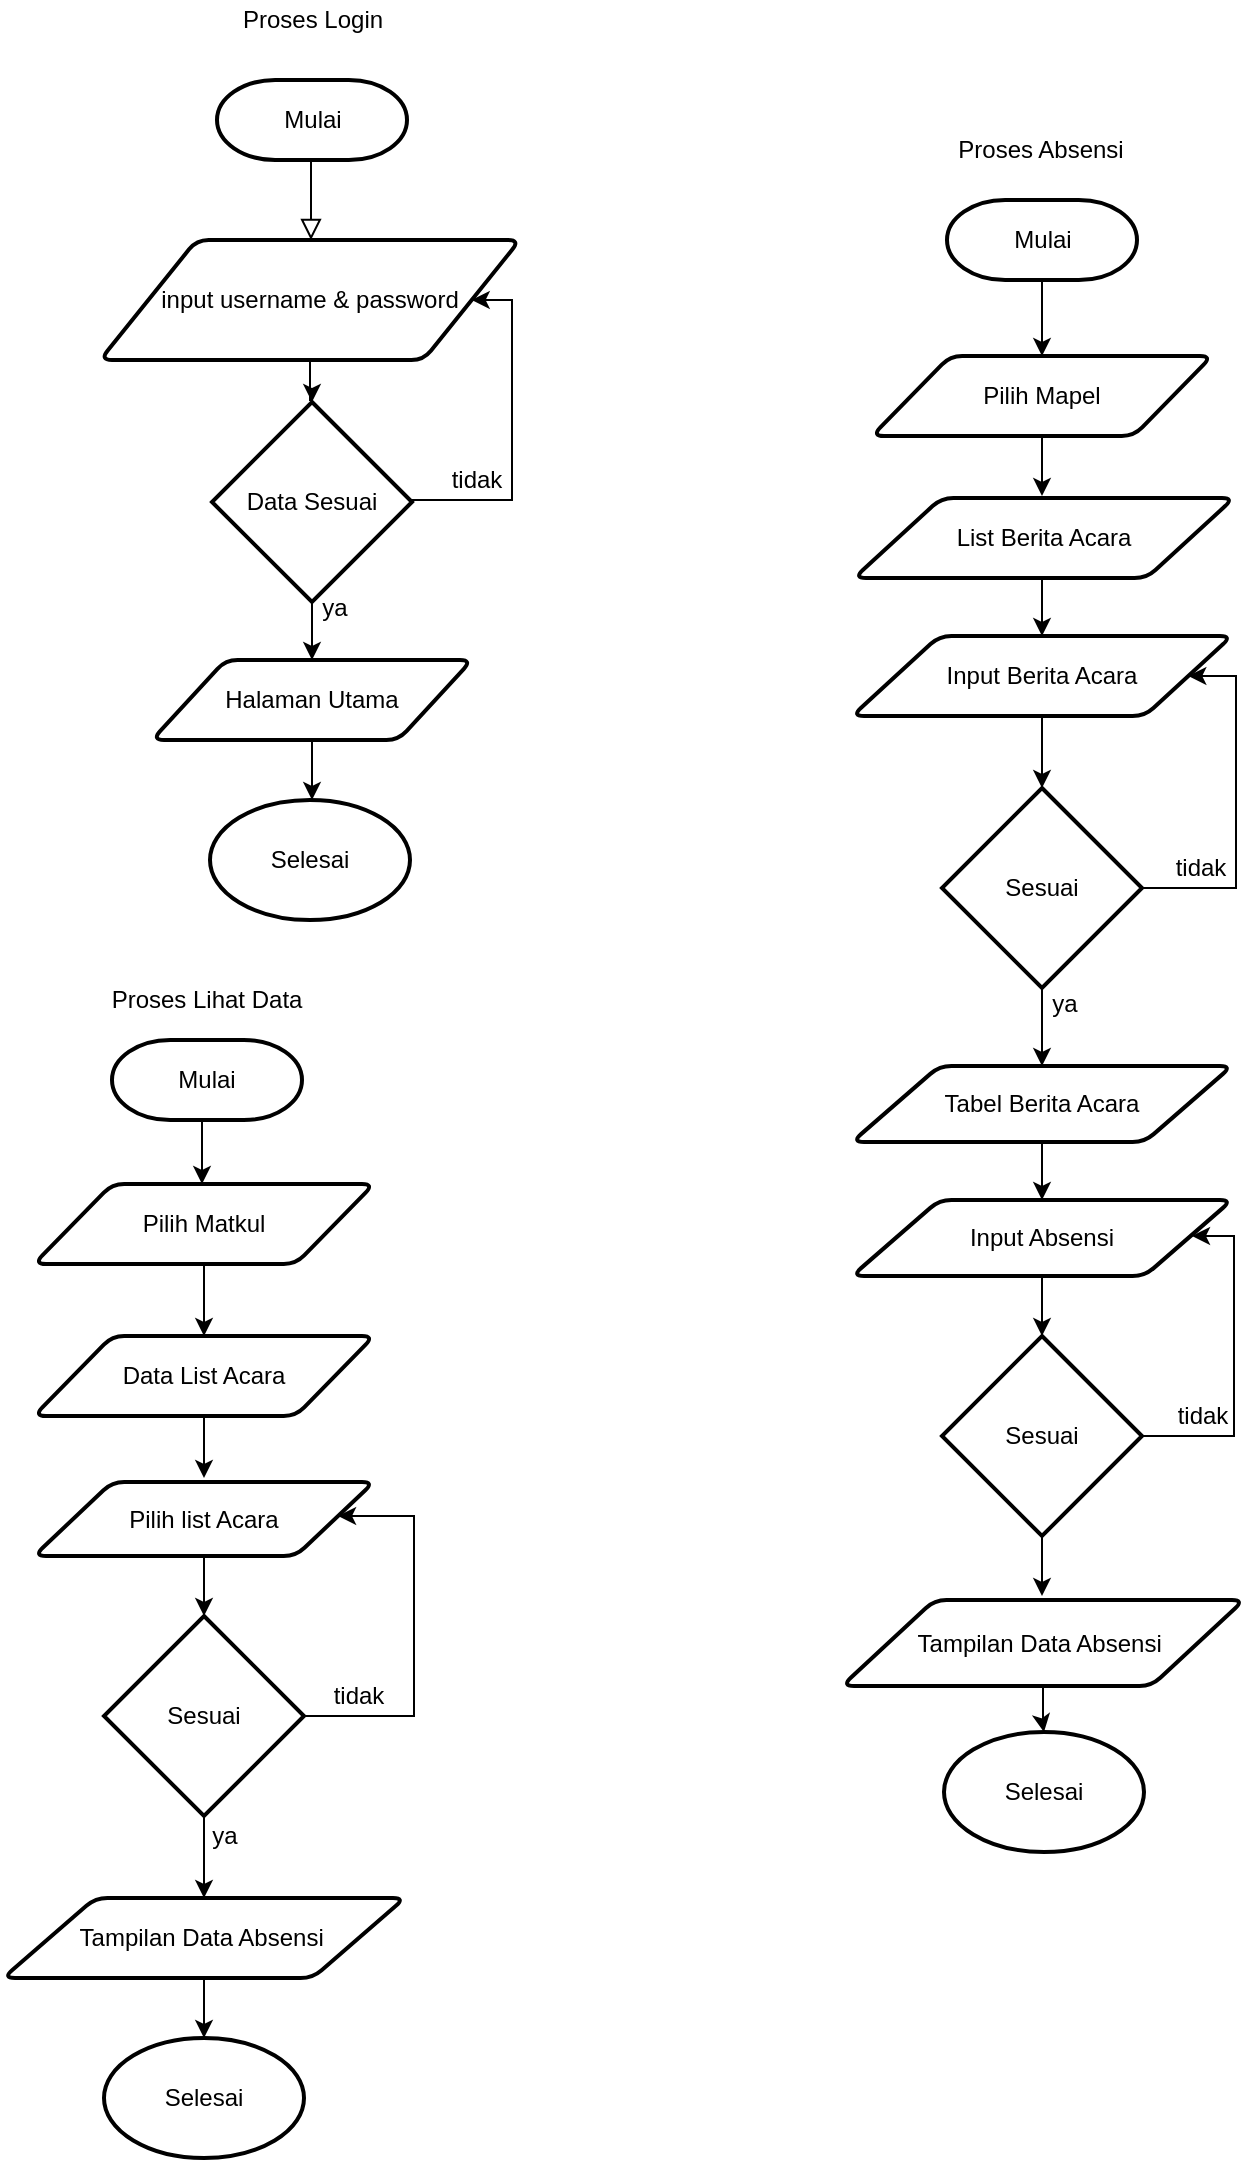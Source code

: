 <mxfile version="14.6.1" type="github">
  <diagram id="C5RBs43oDa-KdzZeNtuy" name="Page-1">
    <mxGraphModel dx="1036" dy="494" grid="1" gridSize="10" guides="1" tooltips="1" connect="1" arrows="1" fold="1" page="1" pageScale="1" pageWidth="827" pageHeight="1169" math="0" shadow="0">
      <root>
        <mxCell id="WIyWlLk6GJQsqaUBKTNV-0" />
        <mxCell id="WIyWlLk6GJQsqaUBKTNV-1" parent="WIyWlLk6GJQsqaUBKTNV-0" />
        <mxCell id="WIyWlLk6GJQsqaUBKTNV-2" value="" style="rounded=0;html=1;jettySize=auto;orthogonalLoop=1;fontSize=11;endArrow=block;endFill=0;endSize=8;strokeWidth=1;shadow=0;labelBackgroundColor=none;edgeStyle=orthogonalEdgeStyle;" parent="WIyWlLk6GJQsqaUBKTNV-1" edge="1">
          <mxGeometry relative="1" as="geometry">
            <mxPoint x="259.5" y="110" as="sourcePoint" />
            <mxPoint x="259.5" y="160" as="targetPoint" />
          </mxGeometry>
        </mxCell>
        <mxCell id="kH0uhTFkPGg_6vWZ8xaH-0" value="Mulai" style="strokeWidth=2;html=1;shape=mxgraph.flowchart.terminator;whiteSpace=wrap;" parent="WIyWlLk6GJQsqaUBKTNV-1" vertex="1">
          <mxGeometry x="212.5" y="80" width="95" height="40" as="geometry" />
        </mxCell>
        <mxCell id="kH0uhTFkPGg_6vWZ8xaH-3" style="edgeStyle=orthogonalEdgeStyle;rounded=0;orthogonalLoop=1;jettySize=auto;html=1;entryX=0.5;entryY=0;entryDx=0;entryDy=0;entryPerimeter=0;" parent="WIyWlLk6GJQsqaUBKTNV-1" source="kH0uhTFkPGg_6vWZ8xaH-1" target="kH0uhTFkPGg_6vWZ8xaH-2" edge="1">
          <mxGeometry relative="1" as="geometry" />
        </mxCell>
        <mxCell id="kH0uhTFkPGg_6vWZ8xaH-1" value="input username &amp;amp; password" style="shape=parallelogram;html=1;strokeWidth=2;perimeter=parallelogramPerimeter;whiteSpace=wrap;rounded=1;arcSize=12;size=0.23;" parent="WIyWlLk6GJQsqaUBKTNV-1" vertex="1">
          <mxGeometry x="154" y="160" width="210" height="60" as="geometry" />
        </mxCell>
        <mxCell id="kH0uhTFkPGg_6vWZ8xaH-5" style="edgeStyle=orthogonalEdgeStyle;rounded=0;orthogonalLoop=1;jettySize=auto;html=1;entryX=0.5;entryY=0;entryDx=0;entryDy=0;" parent="WIyWlLk6GJQsqaUBKTNV-1" source="kH0uhTFkPGg_6vWZ8xaH-2" edge="1">
          <mxGeometry relative="1" as="geometry">
            <mxPoint x="260" y="370" as="targetPoint" />
          </mxGeometry>
        </mxCell>
        <mxCell id="kH0uhTFkPGg_6vWZ8xaH-8" style="edgeStyle=orthogonalEdgeStyle;rounded=0;orthogonalLoop=1;jettySize=auto;html=1;entryX=1;entryY=0.5;entryDx=0;entryDy=0;exitX=1;exitY=0.5;exitDx=0;exitDy=0;exitPerimeter=0;" parent="WIyWlLk6GJQsqaUBKTNV-1" source="kH0uhTFkPGg_6vWZ8xaH-2" target="kH0uhTFkPGg_6vWZ8xaH-1" edge="1">
          <mxGeometry relative="1" as="geometry">
            <mxPoint x="360" y="290" as="targetPoint" />
            <mxPoint x="330" y="290" as="sourcePoint" />
            <Array as="points">
              <mxPoint x="360" y="290" />
              <mxPoint x="360" y="190" />
            </Array>
          </mxGeometry>
        </mxCell>
        <mxCell id="kH0uhTFkPGg_6vWZ8xaH-2" value="Data Sesuai" style="strokeWidth=2;html=1;shape=mxgraph.flowchart.decision;whiteSpace=wrap;" parent="WIyWlLk6GJQsqaUBKTNV-1" vertex="1">
          <mxGeometry x="210" y="241" width="100" height="100" as="geometry" />
        </mxCell>
        <mxCell id="lv5Pi2m1R0ifCSYbDrVG-20" style="edgeStyle=orthogonalEdgeStyle;rounded=0;orthogonalLoop=1;jettySize=auto;html=1;entryX=0.5;entryY=0;entryDx=0;entryDy=0;entryPerimeter=0;" edge="1" parent="WIyWlLk6GJQsqaUBKTNV-1">
          <mxGeometry relative="1" as="geometry">
            <mxPoint x="261" y="410" as="sourcePoint" />
            <mxPoint x="260" y="440" as="targetPoint" />
          </mxGeometry>
        </mxCell>
        <mxCell id="kH0uhTFkPGg_6vWZ8xaH-6" value="Halaman Utama" style="shape=parallelogram;html=1;strokeWidth=2;perimeter=parallelogramPerimeter;whiteSpace=wrap;rounded=1;arcSize=12;size=0.23;" parent="WIyWlLk6GJQsqaUBKTNV-1" vertex="1">
          <mxGeometry x="180" y="370" width="160" height="40" as="geometry" />
        </mxCell>
        <mxCell id="y3WSXtTFB75A_QcWw-yF-2" style="edgeStyle=orthogonalEdgeStyle;rounded=0;orthogonalLoop=1;jettySize=auto;html=1;entryX=0.5;entryY=0;entryDx=0;entryDy=0;entryPerimeter=0;" parent="WIyWlLk6GJQsqaUBKTNV-1" source="y3WSXtTFB75A_QcWw-yF-0" edge="1">
          <mxGeometry relative="1" as="geometry">
            <mxPoint x="625" y="288" as="targetPoint" />
          </mxGeometry>
        </mxCell>
        <mxCell id="y3WSXtTFB75A_QcWw-yF-0" value="Pilih Mapel" style="shape=parallelogram;html=1;strokeWidth=2;perimeter=parallelogramPerimeter;whiteSpace=wrap;rounded=1;arcSize=12;size=0.23;" parent="WIyWlLk6GJQsqaUBKTNV-1" vertex="1">
          <mxGeometry x="540" y="218" width="170" height="40" as="geometry" />
        </mxCell>
        <mxCell id="y3WSXtTFB75A_QcWw-yF-7" style="edgeStyle=orthogonalEdgeStyle;rounded=0;orthogonalLoop=1;jettySize=auto;html=1;entryX=0.5;entryY=0;entryDx=0;entryDy=0;" parent="WIyWlLk6GJQsqaUBKTNV-1" target="y3WSXtTFB75A_QcWw-yF-6" edge="1">
          <mxGeometry relative="1" as="geometry">
            <mxPoint x="625" y="330" as="sourcePoint" />
          </mxGeometry>
        </mxCell>
        <mxCell id="y3WSXtTFB75A_QcWw-yF-9" style="edgeStyle=orthogonalEdgeStyle;rounded=0;orthogonalLoop=1;jettySize=auto;html=1;" parent="WIyWlLk6GJQsqaUBKTNV-1" source="y3WSXtTFB75A_QcWw-yF-6" target="y3WSXtTFB75A_QcWw-yF-8" edge="1">
          <mxGeometry relative="1" as="geometry" />
        </mxCell>
        <mxCell id="y3WSXtTFB75A_QcWw-yF-6" value="Input Berita Acara" style="shape=parallelogram;html=1;strokeWidth=2;perimeter=parallelogramPerimeter;whiteSpace=wrap;rounded=1;arcSize=12;size=0.23;" parent="WIyWlLk6GJQsqaUBKTNV-1" vertex="1">
          <mxGeometry x="530" y="358" width="190" height="40" as="geometry" />
        </mxCell>
        <mxCell id="y3WSXtTFB75A_QcWw-yF-10" style="edgeStyle=orthogonalEdgeStyle;rounded=0;orthogonalLoop=1;jettySize=auto;html=1;exitX=1;exitY=0.5;exitDx=0;exitDy=0;exitPerimeter=0;" parent="WIyWlLk6GJQsqaUBKTNV-1" source="y3WSXtTFB75A_QcWw-yF-8" target="y3WSXtTFB75A_QcWw-yF-6" edge="1">
          <mxGeometry relative="1" as="geometry">
            <mxPoint x="729.15" y="378" as="targetPoint" />
            <Array as="points">
              <mxPoint x="722" y="484" />
              <mxPoint x="722" y="378" />
            </Array>
            <mxPoint x="680" y="484" as="sourcePoint" />
          </mxGeometry>
        </mxCell>
        <mxCell id="lv5Pi2m1R0ifCSYbDrVG-7" style="edgeStyle=orthogonalEdgeStyle;rounded=0;orthogonalLoop=1;jettySize=auto;html=1;entryX=0.5;entryY=0;entryDx=0;entryDy=0;" edge="1" parent="WIyWlLk6GJQsqaUBKTNV-1" source="y3WSXtTFB75A_QcWw-yF-8" target="lv5Pi2m1R0ifCSYbDrVG-6">
          <mxGeometry relative="1" as="geometry" />
        </mxCell>
        <mxCell id="y3WSXtTFB75A_QcWw-yF-8" value="Sesuai" style="strokeWidth=2;html=1;shape=mxgraph.flowchart.decision;whiteSpace=wrap;" parent="WIyWlLk6GJQsqaUBKTNV-1" vertex="1">
          <mxGeometry x="575" y="434" width="100" height="100" as="geometry" />
        </mxCell>
        <mxCell id="y3WSXtTFB75A_QcWw-yF-11" value="tidak" style="text;html=1;align=center;verticalAlign=middle;resizable=0;points=[];autosize=1;" parent="WIyWlLk6GJQsqaUBKTNV-1" vertex="1">
          <mxGeometry x="684" y="464" width="40" height="20" as="geometry" />
        </mxCell>
        <mxCell id="y3WSXtTFB75A_QcWw-yF-17" style="edgeStyle=orthogonalEdgeStyle;rounded=0;orthogonalLoop=1;jettySize=auto;html=1;entryX=0.5;entryY=0;entryDx=0;entryDy=0;entryPerimeter=0;" parent="WIyWlLk6GJQsqaUBKTNV-1" source="y3WSXtTFB75A_QcWw-yF-13" target="y3WSXtTFB75A_QcWw-yF-16" edge="1">
          <mxGeometry relative="1" as="geometry" />
        </mxCell>
        <mxCell id="y3WSXtTFB75A_QcWw-yF-13" value="Input Absensi" style="shape=parallelogram;html=1;strokeWidth=2;perimeter=parallelogramPerimeter;whiteSpace=wrap;rounded=1;arcSize=12;size=0.23;" parent="WIyWlLk6GJQsqaUBKTNV-1" vertex="1">
          <mxGeometry x="530" y="640" width="190" height="38" as="geometry" />
        </mxCell>
        <mxCell id="y3WSXtTFB75A_QcWw-yF-15" value="ya" style="text;html=1;align=center;verticalAlign=middle;resizable=0;points=[];autosize=1;" parent="WIyWlLk6GJQsqaUBKTNV-1" vertex="1">
          <mxGeometry x="621" y="532" width="30" height="20" as="geometry" />
        </mxCell>
        <mxCell id="y3WSXtTFB75A_QcWw-yF-18" style="edgeStyle=orthogonalEdgeStyle;rounded=0;orthogonalLoop=1;jettySize=auto;html=1;" parent="WIyWlLk6GJQsqaUBKTNV-1" edge="1">
          <mxGeometry relative="1" as="geometry">
            <mxPoint x="700" y="658" as="targetPoint" />
            <mxPoint x="671" y="758" as="sourcePoint" />
            <Array as="points">
              <mxPoint x="721" y="758" />
              <mxPoint x="721" y="658" />
            </Array>
          </mxGeometry>
        </mxCell>
        <mxCell id="y3WSXtTFB75A_QcWw-yF-21" style="edgeStyle=orthogonalEdgeStyle;rounded=0;orthogonalLoop=1;jettySize=auto;html=1;entryX=0.5;entryY=0;entryDx=0;entryDy=0;entryPerimeter=0;" parent="WIyWlLk6GJQsqaUBKTNV-1" source="y3WSXtTFB75A_QcWw-yF-16" edge="1">
          <mxGeometry relative="1" as="geometry">
            <mxPoint x="625" y="838" as="targetPoint" />
          </mxGeometry>
        </mxCell>
        <mxCell id="y3WSXtTFB75A_QcWw-yF-16" value="Sesuai" style="strokeWidth=2;html=1;shape=mxgraph.flowchart.decision;whiteSpace=wrap;" parent="WIyWlLk6GJQsqaUBKTNV-1" vertex="1">
          <mxGeometry x="575" y="708" width="100" height="100" as="geometry" />
        </mxCell>
        <mxCell id="y3WSXtTFB75A_QcWw-yF-19" value="tidak" style="text;html=1;align=center;verticalAlign=middle;resizable=0;points=[];autosize=1;" parent="WIyWlLk6GJQsqaUBKTNV-1" vertex="1">
          <mxGeometry x="685" y="738" width="40" height="20" as="geometry" />
        </mxCell>
        <mxCell id="y3WSXtTFB75A_QcWw-yF-25" value="Proses Login" style="text;html=1;align=center;verticalAlign=middle;resizable=0;points=[];autosize=1;" parent="WIyWlLk6GJQsqaUBKTNV-1" vertex="1">
          <mxGeometry x="215" y="40" width="90" height="20" as="geometry" />
        </mxCell>
        <mxCell id="y3WSXtTFB75A_QcWw-yF-26" value="Proses Absensi" style="text;html=1;align=center;verticalAlign=middle;resizable=0;points=[];autosize=1;" parent="WIyWlLk6GJQsqaUBKTNV-1" vertex="1">
          <mxGeometry x="574" y="105" width="100" height="20" as="geometry" />
        </mxCell>
        <mxCell id="y3WSXtTFB75A_QcWw-yF-29" style="edgeStyle=orthogonalEdgeStyle;rounded=0;orthogonalLoop=1;jettySize=auto;html=1;" parent="WIyWlLk6GJQsqaUBKTNV-1" source="y3WSXtTFB75A_QcWw-yF-30" edge="1">
          <mxGeometry relative="1" as="geometry">
            <mxPoint x="206" y="779" as="targetPoint" />
          </mxGeometry>
        </mxCell>
        <mxCell id="y3WSXtTFB75A_QcWw-yF-30" value="Data List Acara" style="shape=parallelogram;html=1;strokeWidth=2;perimeter=parallelogramPerimeter;whiteSpace=wrap;rounded=1;arcSize=12;size=0.23;" parent="WIyWlLk6GJQsqaUBKTNV-1" vertex="1">
          <mxGeometry x="121" y="708" width="170" height="40" as="geometry" />
        </mxCell>
        <mxCell id="y3WSXtTFB75A_QcWw-yF-36" value="ya" style="text;html=1;align=center;verticalAlign=middle;resizable=0;points=[];autosize=1;" parent="WIyWlLk6GJQsqaUBKTNV-1" vertex="1">
          <mxGeometry x="201" y="948" width="30" height="20" as="geometry" />
        </mxCell>
        <mxCell id="y3WSXtTFB75A_QcWw-yF-45" style="edgeStyle=orthogonalEdgeStyle;rounded=0;orthogonalLoop=1;jettySize=auto;html=1;entryX=0.5;entryY=0;entryDx=0;entryDy=0;entryPerimeter=0;" parent="WIyWlLk6GJQsqaUBKTNV-1" source="y3WSXtTFB75A_QcWw-yF-37" target="y3WSXtTFB75A_QcWw-yF-44" edge="1">
          <mxGeometry relative="1" as="geometry" />
        </mxCell>
        <mxCell id="y3WSXtTFB75A_QcWw-yF-37" value="Pilih list Acara" style="shape=parallelogram;html=1;strokeWidth=2;perimeter=parallelogramPerimeter;whiteSpace=wrap;rounded=1;arcSize=12;size=0.23;" parent="WIyWlLk6GJQsqaUBKTNV-1" vertex="1">
          <mxGeometry x="121" y="781" width="170" height="37" as="geometry" />
        </mxCell>
        <mxCell id="y3WSXtTFB75A_QcWw-yF-46" style="edgeStyle=orthogonalEdgeStyle;rounded=0;orthogonalLoop=1;jettySize=auto;html=1;entryX=0.5;entryY=0;entryDx=0;entryDy=0;entryPerimeter=0;" parent="WIyWlLk6GJQsqaUBKTNV-1" source="y3WSXtTFB75A_QcWw-yF-44" edge="1">
          <mxGeometry relative="1" as="geometry">
            <mxPoint x="206" y="989" as="targetPoint" />
          </mxGeometry>
        </mxCell>
        <mxCell id="y3WSXtTFB75A_QcWw-yF-47" style="edgeStyle=orthogonalEdgeStyle;rounded=0;orthogonalLoop=1;jettySize=auto;html=1;" parent="WIyWlLk6GJQsqaUBKTNV-1" source="y3WSXtTFB75A_QcWw-yF-44" target="y3WSXtTFB75A_QcWw-yF-37" edge="1">
          <mxGeometry relative="1" as="geometry">
            <mxPoint x="331" y="798" as="targetPoint" />
            <Array as="points">
              <mxPoint x="311" y="898" />
              <mxPoint x="311" y="798" />
            </Array>
          </mxGeometry>
        </mxCell>
        <mxCell id="y3WSXtTFB75A_QcWw-yF-44" value="Sesuai" style="strokeWidth=2;html=1;shape=mxgraph.flowchart.decision;whiteSpace=wrap;" parent="WIyWlLk6GJQsqaUBKTNV-1" vertex="1">
          <mxGeometry x="156" y="848" width="100" height="100" as="geometry" />
        </mxCell>
        <mxCell id="y3WSXtTFB75A_QcWw-yF-48" value="tidak" style="text;html=1;align=center;verticalAlign=middle;resizable=0;points=[];autosize=1;" parent="WIyWlLk6GJQsqaUBKTNV-1" vertex="1">
          <mxGeometry x="263" y="878" width="40" height="20" as="geometry" />
        </mxCell>
        <mxCell id="y3WSXtTFB75A_QcWw-yF-49" value="Proses Lihat Data" style="text;html=1;align=center;verticalAlign=middle;resizable=0;points=[];autosize=1;" parent="WIyWlLk6GJQsqaUBKTNV-1" vertex="1">
          <mxGeometry x="152" y="530" width="110" height="20" as="geometry" />
        </mxCell>
        <mxCell id="lv5Pi2m1R0ifCSYbDrVG-1" value="ya" style="text;html=1;align=center;verticalAlign=middle;resizable=0;points=[];autosize=1;strokeColor=none;" vertex="1" parent="WIyWlLk6GJQsqaUBKTNV-1">
          <mxGeometry x="256" y="334" width="30" height="20" as="geometry" />
        </mxCell>
        <mxCell id="lv5Pi2m1R0ifCSYbDrVG-2" value="tidak" style="text;html=1;align=center;verticalAlign=middle;resizable=0;points=[];autosize=1;strokeColor=none;" vertex="1" parent="WIyWlLk6GJQsqaUBKTNV-1">
          <mxGeometry x="322" y="270" width="40" height="20" as="geometry" />
        </mxCell>
        <mxCell id="lv5Pi2m1R0ifCSYbDrVG-18" style="edgeStyle=orthogonalEdgeStyle;rounded=0;orthogonalLoop=1;jettySize=auto;html=1;entryX=0.5;entryY=0;entryDx=0;entryDy=0;entryPerimeter=0;" edge="1" parent="WIyWlLk6GJQsqaUBKTNV-1" source="lv5Pi2m1R0ifCSYbDrVG-3" target="lv5Pi2m1R0ifCSYbDrVG-17">
          <mxGeometry relative="1" as="geometry" />
        </mxCell>
        <mxCell id="lv5Pi2m1R0ifCSYbDrVG-3" value="&lt;span&gt;Tampilan Data Absensi&amp;nbsp;&lt;/span&gt;" style="shape=parallelogram;html=1;strokeWidth=2;perimeter=parallelogramPerimeter;whiteSpace=wrap;rounded=1;arcSize=12;size=0.23;" vertex="1" parent="WIyWlLk6GJQsqaUBKTNV-1">
          <mxGeometry x="525" y="840" width="201" height="43" as="geometry" />
        </mxCell>
        <mxCell id="lv5Pi2m1R0ifCSYbDrVG-14" style="edgeStyle=orthogonalEdgeStyle;rounded=0;orthogonalLoop=1;jettySize=auto;html=1;entryX=0.5;entryY=0;entryDx=0;entryDy=0;entryPerimeter=0;" edge="1" parent="WIyWlLk6GJQsqaUBKTNV-1" source="lv5Pi2m1R0ifCSYbDrVG-4" target="lv5Pi2m1R0ifCSYbDrVG-13">
          <mxGeometry relative="1" as="geometry" />
        </mxCell>
        <mxCell id="lv5Pi2m1R0ifCSYbDrVG-4" value="&lt;span&gt;Tampilan Data Absensi&amp;nbsp;&lt;/span&gt;" style="shape=parallelogram;html=1;strokeWidth=2;perimeter=parallelogramPerimeter;whiteSpace=wrap;rounded=1;arcSize=12;size=0.23;" vertex="1" parent="WIyWlLk6GJQsqaUBKTNV-1">
          <mxGeometry x="105.5" y="989" width="201" height="40" as="geometry" />
        </mxCell>
        <mxCell id="lv5Pi2m1R0ifCSYbDrVG-5" value="List Berita Acara" style="shape=parallelogram;html=1;strokeWidth=2;perimeter=parallelogramPerimeter;whiteSpace=wrap;rounded=1;arcSize=12;size=0.23;" vertex="1" parent="WIyWlLk6GJQsqaUBKTNV-1">
          <mxGeometry x="531" y="289" width="190" height="40" as="geometry" />
        </mxCell>
        <mxCell id="lv5Pi2m1R0ifCSYbDrVG-8" style="edgeStyle=orthogonalEdgeStyle;rounded=0;orthogonalLoop=1;jettySize=auto;html=1;entryX=0.5;entryY=0;entryDx=0;entryDy=0;" edge="1" parent="WIyWlLk6GJQsqaUBKTNV-1" source="lv5Pi2m1R0ifCSYbDrVG-6" target="y3WSXtTFB75A_QcWw-yF-13">
          <mxGeometry relative="1" as="geometry" />
        </mxCell>
        <mxCell id="lv5Pi2m1R0ifCSYbDrVG-6" value="Tabel Berita Acara" style="shape=parallelogram;html=1;strokeWidth=2;perimeter=parallelogramPerimeter;whiteSpace=wrap;rounded=1;arcSize=12;size=0.23;" vertex="1" parent="WIyWlLk6GJQsqaUBKTNV-1">
          <mxGeometry x="530" y="573" width="190" height="38" as="geometry" />
        </mxCell>
        <mxCell id="lv5Pi2m1R0ifCSYbDrVG-10" style="edgeStyle=orthogonalEdgeStyle;rounded=0;orthogonalLoop=1;jettySize=auto;html=1;entryX=0.5;entryY=0;entryDx=0;entryDy=0;" edge="1" parent="WIyWlLk6GJQsqaUBKTNV-1" source="lv5Pi2m1R0ifCSYbDrVG-9" target="y3WSXtTFB75A_QcWw-yF-30">
          <mxGeometry relative="1" as="geometry" />
        </mxCell>
        <mxCell id="lv5Pi2m1R0ifCSYbDrVG-9" value="Pilih Matkul" style="shape=parallelogram;html=1;strokeWidth=2;perimeter=parallelogramPerimeter;whiteSpace=wrap;rounded=1;arcSize=12;size=0.23;" vertex="1" parent="WIyWlLk6GJQsqaUBKTNV-1">
          <mxGeometry x="121" y="632" width="170" height="40" as="geometry" />
        </mxCell>
        <mxCell id="lv5Pi2m1R0ifCSYbDrVG-12" style="edgeStyle=orthogonalEdgeStyle;rounded=0;orthogonalLoop=1;jettySize=auto;html=1;" edge="1" parent="WIyWlLk6GJQsqaUBKTNV-1">
          <mxGeometry relative="1" as="geometry">
            <mxPoint x="206.5" y="600" as="sourcePoint" />
            <mxPoint x="205" y="632" as="targetPoint" />
          </mxGeometry>
        </mxCell>
        <mxCell id="lv5Pi2m1R0ifCSYbDrVG-11" value="Mulai" style="strokeWidth=2;html=1;shape=mxgraph.flowchart.terminator;whiteSpace=wrap;" vertex="1" parent="WIyWlLk6GJQsqaUBKTNV-1">
          <mxGeometry x="160" y="560" width="95" height="40" as="geometry" />
        </mxCell>
        <mxCell id="lv5Pi2m1R0ifCSYbDrVG-13" value="Selesai" style="strokeWidth=2;html=1;shape=mxgraph.flowchart.start_1;whiteSpace=wrap;" vertex="1" parent="WIyWlLk6GJQsqaUBKTNV-1">
          <mxGeometry x="156" y="1059" width="100" height="60" as="geometry" />
        </mxCell>
        <mxCell id="lv5Pi2m1R0ifCSYbDrVG-16" style="edgeStyle=orthogonalEdgeStyle;rounded=0;orthogonalLoop=1;jettySize=auto;html=1;entryX=0.5;entryY=0;entryDx=0;entryDy=0;" edge="1" parent="WIyWlLk6GJQsqaUBKTNV-1" source="lv5Pi2m1R0ifCSYbDrVG-15" target="y3WSXtTFB75A_QcWw-yF-0">
          <mxGeometry relative="1" as="geometry" />
        </mxCell>
        <mxCell id="lv5Pi2m1R0ifCSYbDrVG-15" value="Mulai" style="strokeWidth=2;html=1;shape=mxgraph.flowchart.terminator;whiteSpace=wrap;" vertex="1" parent="WIyWlLk6GJQsqaUBKTNV-1">
          <mxGeometry x="577.5" y="140" width="95" height="40" as="geometry" />
        </mxCell>
        <mxCell id="lv5Pi2m1R0ifCSYbDrVG-17" value="Selesai" style="strokeWidth=2;html=1;shape=mxgraph.flowchart.start_1;whiteSpace=wrap;" vertex="1" parent="WIyWlLk6GJQsqaUBKTNV-1">
          <mxGeometry x="576" y="906" width="100" height="60" as="geometry" />
        </mxCell>
        <mxCell id="lv5Pi2m1R0ifCSYbDrVG-19" value="Selesai" style="strokeWidth=2;html=1;shape=mxgraph.flowchart.start_1;whiteSpace=wrap;" vertex="1" parent="WIyWlLk6GJQsqaUBKTNV-1">
          <mxGeometry x="209" y="440" width="100" height="60" as="geometry" />
        </mxCell>
      </root>
    </mxGraphModel>
  </diagram>
</mxfile>
